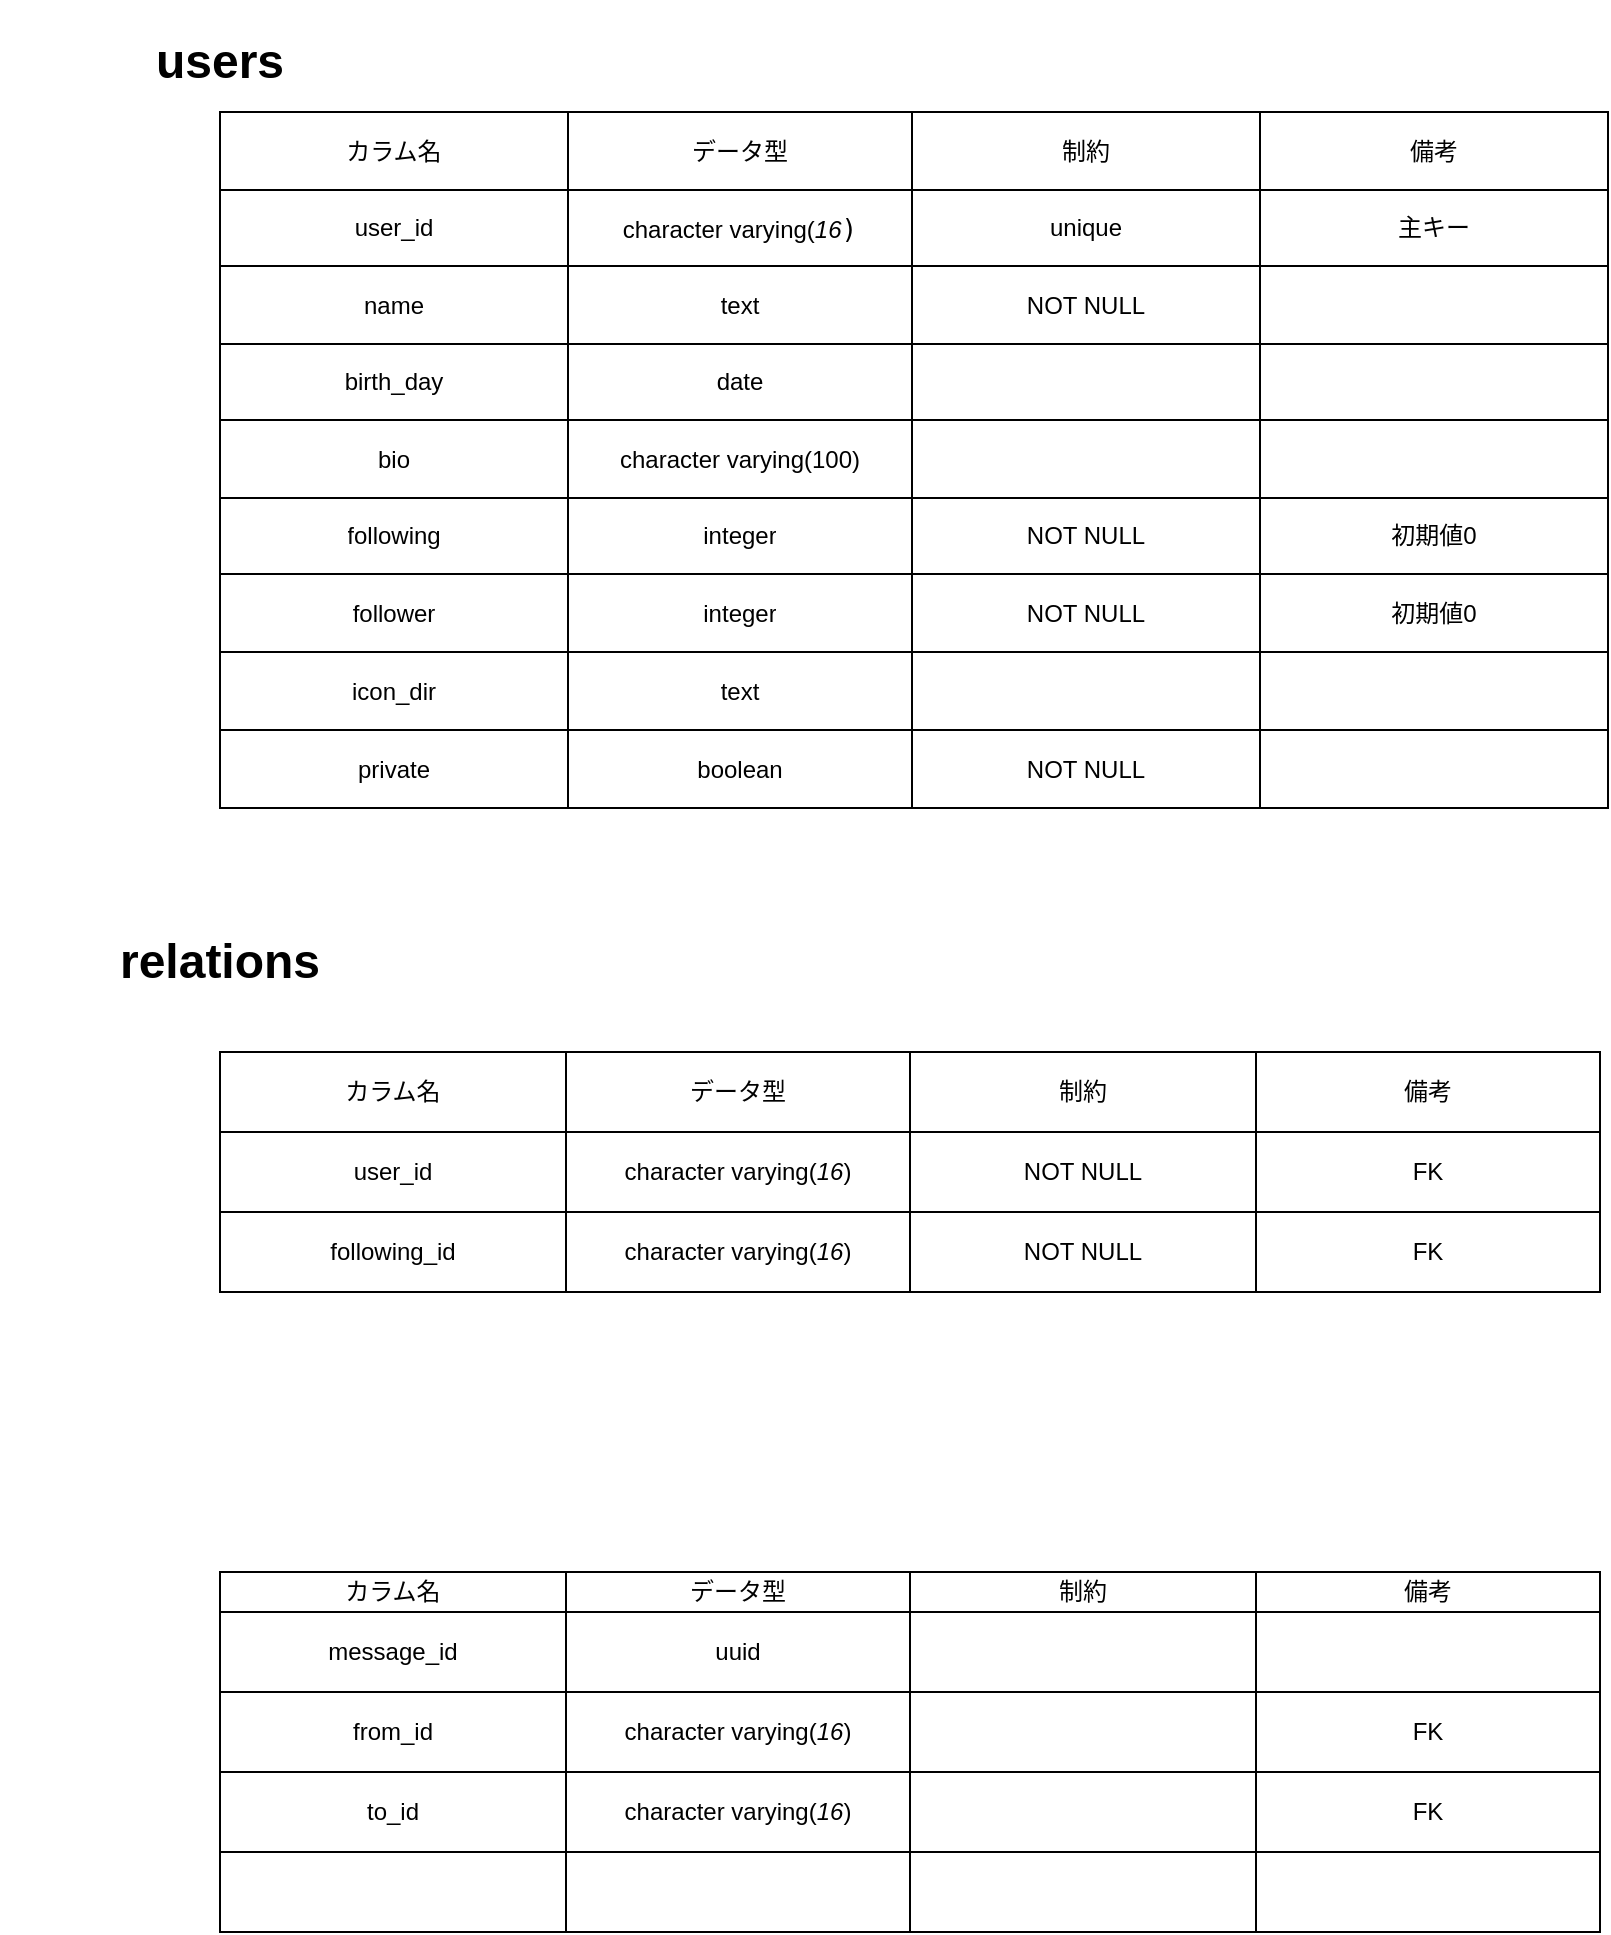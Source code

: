 <mxfile version="21.7.1" type="github">
  <diagram name="ページ1" id="1BAL0WbMvbXuZHFvlmKs">
    <mxGraphModel dx="1050" dy="630" grid="1" gridSize="10" guides="1" tooltips="1" connect="1" arrows="1" fold="1" page="1" pageScale="1" pageWidth="827" pageHeight="1169" math="0" shadow="0">
      <root>
        <mxCell id="0" />
        <mxCell id="1" parent="0" />
        <mxCell id="o97dp3zMtjGvJsGJU-nK-1" value="" style="shape=table;startSize=0;container=1;collapsible=0;childLayout=tableLayout;" vertex="1" parent="1">
          <mxGeometry x="160" y="190" width="694" height="348" as="geometry" />
        </mxCell>
        <mxCell id="o97dp3zMtjGvJsGJU-nK-2" value="" style="shape=tableRow;horizontal=0;startSize=0;swimlaneHead=0;swimlaneBody=0;strokeColor=inherit;top=0;left=0;bottom=0;right=0;collapsible=0;dropTarget=0;fillColor=none;points=[[0,0.5],[1,0.5]];portConstraint=eastwest;" vertex="1" parent="o97dp3zMtjGvJsGJU-nK-1">
          <mxGeometry width="694" height="39" as="geometry" />
        </mxCell>
        <mxCell id="o97dp3zMtjGvJsGJU-nK-3" value="カラム名" style="shape=partialRectangle;html=1;whiteSpace=wrap;connectable=0;strokeColor=inherit;overflow=hidden;fillColor=none;top=0;left=0;bottom=0;right=0;pointerEvents=1;" vertex="1" parent="o97dp3zMtjGvJsGJU-nK-2">
          <mxGeometry width="174" height="39" as="geometry">
            <mxRectangle width="174" height="39" as="alternateBounds" />
          </mxGeometry>
        </mxCell>
        <mxCell id="o97dp3zMtjGvJsGJU-nK-4" value="データ型" style="shape=partialRectangle;html=1;whiteSpace=wrap;connectable=0;strokeColor=inherit;overflow=hidden;fillColor=none;top=0;left=0;bottom=0;right=0;pointerEvents=1;" vertex="1" parent="o97dp3zMtjGvJsGJU-nK-2">
          <mxGeometry x="174" width="172" height="39" as="geometry">
            <mxRectangle width="172" height="39" as="alternateBounds" />
          </mxGeometry>
        </mxCell>
        <mxCell id="o97dp3zMtjGvJsGJU-nK-5" value="制約" style="shape=partialRectangle;html=1;whiteSpace=wrap;connectable=0;strokeColor=inherit;overflow=hidden;fillColor=none;top=0;left=0;bottom=0;right=0;pointerEvents=1;" vertex="1" parent="o97dp3zMtjGvJsGJU-nK-2">
          <mxGeometry x="346" width="174" height="39" as="geometry">
            <mxRectangle width="174" height="39" as="alternateBounds" />
          </mxGeometry>
        </mxCell>
        <mxCell id="o97dp3zMtjGvJsGJU-nK-31" value="備考" style="shape=partialRectangle;html=1;whiteSpace=wrap;connectable=0;strokeColor=inherit;overflow=hidden;fillColor=none;top=0;left=0;bottom=0;right=0;pointerEvents=1;" vertex="1" parent="o97dp3zMtjGvJsGJU-nK-2">
          <mxGeometry x="520" width="174" height="39" as="geometry">
            <mxRectangle width="174" height="39" as="alternateBounds" />
          </mxGeometry>
        </mxCell>
        <mxCell id="o97dp3zMtjGvJsGJU-nK-6" value="" style="shape=tableRow;horizontal=0;startSize=0;swimlaneHead=0;swimlaneBody=0;strokeColor=inherit;top=0;left=0;bottom=0;right=0;collapsible=0;dropTarget=0;fillColor=none;points=[[0,0.5],[1,0.5]];portConstraint=eastwest;" vertex="1" parent="o97dp3zMtjGvJsGJU-nK-1">
          <mxGeometry y="39" width="694" height="38" as="geometry" />
        </mxCell>
        <mxCell id="o97dp3zMtjGvJsGJU-nK-7" value="user_id" style="shape=partialRectangle;html=1;whiteSpace=wrap;connectable=0;strokeColor=inherit;overflow=hidden;fillColor=none;top=0;left=0;bottom=0;right=0;pointerEvents=1;" vertex="1" parent="o97dp3zMtjGvJsGJU-nK-6">
          <mxGeometry width="174" height="38" as="geometry">
            <mxRectangle width="174" height="38" as="alternateBounds" />
          </mxGeometry>
        </mxCell>
        <mxCell id="o97dp3zMtjGvJsGJU-nK-8" value="character varying(&lt;i&gt;16&lt;/i&gt;&lt;span style=&quot;font-family: monospace; font-size: medium; text-align: start; background-color: rgb(255, 255, 255);&quot;&gt;)&lt;/span&gt;" style="shape=partialRectangle;html=1;whiteSpace=wrap;connectable=0;strokeColor=inherit;overflow=hidden;fillColor=none;top=0;left=0;bottom=0;right=0;pointerEvents=1;" vertex="1" parent="o97dp3zMtjGvJsGJU-nK-6">
          <mxGeometry x="174" width="172" height="38" as="geometry">
            <mxRectangle width="172" height="38" as="alternateBounds" />
          </mxGeometry>
        </mxCell>
        <mxCell id="o97dp3zMtjGvJsGJU-nK-9" value="unique" style="shape=partialRectangle;html=1;whiteSpace=wrap;connectable=0;strokeColor=inherit;overflow=hidden;fillColor=none;top=0;left=0;bottom=0;right=0;pointerEvents=1;" vertex="1" parent="o97dp3zMtjGvJsGJU-nK-6">
          <mxGeometry x="346" width="174" height="38" as="geometry">
            <mxRectangle width="174" height="38" as="alternateBounds" />
          </mxGeometry>
        </mxCell>
        <mxCell id="o97dp3zMtjGvJsGJU-nK-32" value="主キー" style="shape=partialRectangle;html=1;whiteSpace=wrap;connectable=0;strokeColor=inherit;overflow=hidden;fillColor=none;top=0;left=0;bottom=0;right=0;pointerEvents=1;" vertex="1" parent="o97dp3zMtjGvJsGJU-nK-6">
          <mxGeometry x="520" width="174" height="38" as="geometry">
            <mxRectangle width="174" height="38" as="alternateBounds" />
          </mxGeometry>
        </mxCell>
        <mxCell id="o97dp3zMtjGvJsGJU-nK-10" value="" style="shape=tableRow;horizontal=0;startSize=0;swimlaneHead=0;swimlaneBody=0;strokeColor=inherit;top=0;left=0;bottom=0;right=0;collapsible=0;dropTarget=0;fillColor=none;points=[[0,0.5],[1,0.5]];portConstraint=eastwest;" vertex="1" parent="o97dp3zMtjGvJsGJU-nK-1">
          <mxGeometry y="77" width="694" height="39" as="geometry" />
        </mxCell>
        <mxCell id="o97dp3zMtjGvJsGJU-nK-11" value="name" style="shape=partialRectangle;html=1;whiteSpace=wrap;connectable=0;strokeColor=inherit;overflow=hidden;fillColor=none;top=0;left=0;bottom=0;right=0;pointerEvents=1;" vertex="1" parent="o97dp3zMtjGvJsGJU-nK-10">
          <mxGeometry width="174" height="39" as="geometry">
            <mxRectangle width="174" height="39" as="alternateBounds" />
          </mxGeometry>
        </mxCell>
        <mxCell id="o97dp3zMtjGvJsGJU-nK-12" value="text" style="shape=partialRectangle;html=1;whiteSpace=wrap;connectable=0;strokeColor=inherit;overflow=hidden;fillColor=none;top=0;left=0;bottom=0;right=0;pointerEvents=1;" vertex="1" parent="o97dp3zMtjGvJsGJU-nK-10">
          <mxGeometry x="174" width="172" height="39" as="geometry">
            <mxRectangle width="172" height="39" as="alternateBounds" />
          </mxGeometry>
        </mxCell>
        <mxCell id="o97dp3zMtjGvJsGJU-nK-13" value="NOT NULL" style="shape=partialRectangle;html=1;whiteSpace=wrap;connectable=0;strokeColor=inherit;overflow=hidden;fillColor=none;top=0;left=0;bottom=0;right=0;pointerEvents=1;" vertex="1" parent="o97dp3zMtjGvJsGJU-nK-10">
          <mxGeometry x="346" width="174" height="39" as="geometry">
            <mxRectangle width="174" height="39" as="alternateBounds" />
          </mxGeometry>
        </mxCell>
        <mxCell id="o97dp3zMtjGvJsGJU-nK-33" style="shape=partialRectangle;html=1;whiteSpace=wrap;connectable=0;strokeColor=inherit;overflow=hidden;fillColor=none;top=0;left=0;bottom=0;right=0;pointerEvents=1;" vertex="1" parent="o97dp3zMtjGvJsGJU-nK-10">
          <mxGeometry x="520" width="174" height="39" as="geometry">
            <mxRectangle width="174" height="39" as="alternateBounds" />
          </mxGeometry>
        </mxCell>
        <mxCell id="o97dp3zMtjGvJsGJU-nK-14" value="" style="shape=tableRow;horizontal=0;startSize=0;swimlaneHead=0;swimlaneBody=0;strokeColor=inherit;top=0;left=0;bottom=0;right=0;collapsible=0;dropTarget=0;fillColor=none;points=[[0,0.5],[1,0.5]];portConstraint=eastwest;" vertex="1" parent="o97dp3zMtjGvJsGJU-nK-1">
          <mxGeometry y="116" width="694" height="38" as="geometry" />
        </mxCell>
        <mxCell id="o97dp3zMtjGvJsGJU-nK-15" value="birth_day" style="shape=partialRectangle;html=1;whiteSpace=wrap;connectable=0;strokeColor=inherit;overflow=hidden;fillColor=none;top=0;left=0;bottom=0;right=0;pointerEvents=1;" vertex="1" parent="o97dp3zMtjGvJsGJU-nK-14">
          <mxGeometry width="174" height="38" as="geometry">
            <mxRectangle width="174" height="38" as="alternateBounds" />
          </mxGeometry>
        </mxCell>
        <mxCell id="o97dp3zMtjGvJsGJU-nK-16" value="date" style="shape=partialRectangle;html=1;whiteSpace=wrap;connectable=0;strokeColor=inherit;overflow=hidden;fillColor=none;top=0;left=0;bottom=0;right=0;pointerEvents=1;" vertex="1" parent="o97dp3zMtjGvJsGJU-nK-14">
          <mxGeometry x="174" width="172" height="38" as="geometry">
            <mxRectangle width="172" height="38" as="alternateBounds" />
          </mxGeometry>
        </mxCell>
        <mxCell id="o97dp3zMtjGvJsGJU-nK-17" value="" style="shape=partialRectangle;html=1;whiteSpace=wrap;connectable=0;strokeColor=inherit;overflow=hidden;fillColor=none;top=0;left=0;bottom=0;right=0;pointerEvents=1;" vertex="1" parent="o97dp3zMtjGvJsGJU-nK-14">
          <mxGeometry x="346" width="174" height="38" as="geometry">
            <mxRectangle width="174" height="38" as="alternateBounds" />
          </mxGeometry>
        </mxCell>
        <mxCell id="o97dp3zMtjGvJsGJU-nK-34" style="shape=partialRectangle;html=1;whiteSpace=wrap;connectable=0;strokeColor=inherit;overflow=hidden;fillColor=none;top=0;left=0;bottom=0;right=0;pointerEvents=1;" vertex="1" parent="o97dp3zMtjGvJsGJU-nK-14">
          <mxGeometry x="520" width="174" height="38" as="geometry">
            <mxRectangle width="174" height="38" as="alternateBounds" />
          </mxGeometry>
        </mxCell>
        <mxCell id="o97dp3zMtjGvJsGJU-nK-18" value="" style="shape=tableRow;horizontal=0;startSize=0;swimlaneHead=0;swimlaneBody=0;strokeColor=inherit;top=0;left=0;bottom=0;right=0;collapsible=0;dropTarget=0;fillColor=none;points=[[0,0.5],[1,0.5]];portConstraint=eastwest;" vertex="1" parent="o97dp3zMtjGvJsGJU-nK-1">
          <mxGeometry y="154" width="694" height="39" as="geometry" />
        </mxCell>
        <mxCell id="o97dp3zMtjGvJsGJU-nK-19" value="bio" style="shape=partialRectangle;html=1;whiteSpace=wrap;connectable=0;strokeColor=inherit;overflow=hidden;fillColor=none;top=0;left=0;bottom=0;right=0;pointerEvents=1;" vertex="1" parent="o97dp3zMtjGvJsGJU-nK-18">
          <mxGeometry width="174" height="39" as="geometry">
            <mxRectangle width="174" height="39" as="alternateBounds" />
          </mxGeometry>
        </mxCell>
        <mxCell id="o97dp3zMtjGvJsGJU-nK-20" value="character varying(100)" style="shape=partialRectangle;html=1;whiteSpace=wrap;connectable=0;strokeColor=inherit;overflow=hidden;fillColor=none;top=0;left=0;bottom=0;right=0;pointerEvents=1;" vertex="1" parent="o97dp3zMtjGvJsGJU-nK-18">
          <mxGeometry x="174" width="172" height="39" as="geometry">
            <mxRectangle width="172" height="39" as="alternateBounds" />
          </mxGeometry>
        </mxCell>
        <mxCell id="o97dp3zMtjGvJsGJU-nK-21" value="" style="shape=partialRectangle;html=1;whiteSpace=wrap;connectable=0;strokeColor=inherit;overflow=hidden;fillColor=none;top=0;left=0;bottom=0;right=0;pointerEvents=1;" vertex="1" parent="o97dp3zMtjGvJsGJU-nK-18">
          <mxGeometry x="346" width="174" height="39" as="geometry">
            <mxRectangle width="174" height="39" as="alternateBounds" />
          </mxGeometry>
        </mxCell>
        <mxCell id="o97dp3zMtjGvJsGJU-nK-35" style="shape=partialRectangle;html=1;whiteSpace=wrap;connectable=0;strokeColor=inherit;overflow=hidden;fillColor=none;top=0;left=0;bottom=0;right=0;pointerEvents=1;" vertex="1" parent="o97dp3zMtjGvJsGJU-nK-18">
          <mxGeometry x="520" width="174" height="39" as="geometry">
            <mxRectangle width="174" height="39" as="alternateBounds" />
          </mxGeometry>
        </mxCell>
        <mxCell id="o97dp3zMtjGvJsGJU-nK-22" value="" style="shape=tableRow;horizontal=0;startSize=0;swimlaneHead=0;swimlaneBody=0;strokeColor=inherit;top=0;left=0;bottom=0;right=0;collapsible=0;dropTarget=0;fillColor=none;points=[[0,0.5],[1,0.5]];portConstraint=eastwest;" vertex="1" parent="o97dp3zMtjGvJsGJU-nK-1">
          <mxGeometry y="193" width="694" height="38" as="geometry" />
        </mxCell>
        <mxCell id="o97dp3zMtjGvJsGJU-nK-23" value="following" style="shape=partialRectangle;html=1;whiteSpace=wrap;connectable=0;strokeColor=inherit;overflow=hidden;fillColor=none;top=0;left=0;bottom=0;right=0;pointerEvents=1;" vertex="1" parent="o97dp3zMtjGvJsGJU-nK-22">
          <mxGeometry width="174" height="38" as="geometry">
            <mxRectangle width="174" height="38" as="alternateBounds" />
          </mxGeometry>
        </mxCell>
        <mxCell id="o97dp3zMtjGvJsGJU-nK-24" value="integer" style="shape=partialRectangle;html=1;whiteSpace=wrap;connectable=0;strokeColor=inherit;overflow=hidden;fillColor=none;top=0;left=0;bottom=0;right=0;pointerEvents=1;" vertex="1" parent="o97dp3zMtjGvJsGJU-nK-22">
          <mxGeometry x="174" width="172" height="38" as="geometry">
            <mxRectangle width="172" height="38" as="alternateBounds" />
          </mxGeometry>
        </mxCell>
        <mxCell id="o97dp3zMtjGvJsGJU-nK-25" value="NOT NULL" style="shape=partialRectangle;html=1;whiteSpace=wrap;connectable=0;strokeColor=inherit;overflow=hidden;fillColor=none;top=0;left=0;bottom=0;right=0;pointerEvents=1;" vertex="1" parent="o97dp3zMtjGvJsGJU-nK-22">
          <mxGeometry x="346" width="174" height="38" as="geometry">
            <mxRectangle width="174" height="38" as="alternateBounds" />
          </mxGeometry>
        </mxCell>
        <mxCell id="o97dp3zMtjGvJsGJU-nK-36" value="初期値0" style="shape=partialRectangle;html=1;whiteSpace=wrap;connectable=0;strokeColor=inherit;overflow=hidden;fillColor=none;top=0;left=0;bottom=0;right=0;pointerEvents=1;" vertex="1" parent="o97dp3zMtjGvJsGJU-nK-22">
          <mxGeometry x="520" width="174" height="38" as="geometry">
            <mxRectangle width="174" height="38" as="alternateBounds" />
          </mxGeometry>
        </mxCell>
        <mxCell id="o97dp3zMtjGvJsGJU-nK-26" value="" style="shape=tableRow;horizontal=0;startSize=0;swimlaneHead=0;swimlaneBody=0;strokeColor=inherit;top=0;left=0;bottom=0;right=0;collapsible=0;dropTarget=0;fillColor=none;points=[[0,0.5],[1,0.5]];portConstraint=eastwest;" vertex="1" parent="o97dp3zMtjGvJsGJU-nK-1">
          <mxGeometry y="231" width="694" height="39" as="geometry" />
        </mxCell>
        <mxCell id="o97dp3zMtjGvJsGJU-nK-27" value="follower" style="shape=partialRectangle;html=1;whiteSpace=wrap;connectable=0;strokeColor=inherit;overflow=hidden;fillColor=none;top=0;left=0;bottom=0;right=0;pointerEvents=1;" vertex="1" parent="o97dp3zMtjGvJsGJU-nK-26">
          <mxGeometry width="174" height="39" as="geometry">
            <mxRectangle width="174" height="39" as="alternateBounds" />
          </mxGeometry>
        </mxCell>
        <mxCell id="o97dp3zMtjGvJsGJU-nK-28" value="integer" style="shape=partialRectangle;html=1;whiteSpace=wrap;connectable=0;strokeColor=inherit;overflow=hidden;fillColor=none;top=0;left=0;bottom=0;right=0;pointerEvents=1;" vertex="1" parent="o97dp3zMtjGvJsGJU-nK-26">
          <mxGeometry x="174" width="172" height="39" as="geometry">
            <mxRectangle width="172" height="39" as="alternateBounds" />
          </mxGeometry>
        </mxCell>
        <mxCell id="o97dp3zMtjGvJsGJU-nK-29" value="NOT NULL" style="shape=partialRectangle;html=1;whiteSpace=wrap;connectable=0;strokeColor=inherit;overflow=hidden;fillColor=none;top=0;left=0;bottom=0;right=0;pointerEvents=1;" vertex="1" parent="o97dp3zMtjGvJsGJU-nK-26">
          <mxGeometry x="346" width="174" height="39" as="geometry">
            <mxRectangle width="174" height="39" as="alternateBounds" />
          </mxGeometry>
        </mxCell>
        <mxCell id="o97dp3zMtjGvJsGJU-nK-37" value="初期値0" style="shape=partialRectangle;html=1;whiteSpace=wrap;connectable=0;strokeColor=inherit;overflow=hidden;fillColor=none;top=0;left=0;bottom=0;right=0;pointerEvents=1;" vertex="1" parent="o97dp3zMtjGvJsGJU-nK-26">
          <mxGeometry x="520" width="174" height="39" as="geometry">
            <mxRectangle width="174" height="39" as="alternateBounds" />
          </mxGeometry>
        </mxCell>
        <mxCell id="o97dp3zMtjGvJsGJU-nK-39" style="shape=tableRow;horizontal=0;startSize=0;swimlaneHead=0;swimlaneBody=0;strokeColor=inherit;top=0;left=0;bottom=0;right=0;collapsible=0;dropTarget=0;fillColor=none;points=[[0,0.5],[1,0.5]];portConstraint=eastwest;" vertex="1" parent="o97dp3zMtjGvJsGJU-nK-1">
          <mxGeometry y="270" width="694" height="39" as="geometry" />
        </mxCell>
        <mxCell id="o97dp3zMtjGvJsGJU-nK-40" value="icon_dir" style="shape=partialRectangle;html=1;whiteSpace=wrap;connectable=0;strokeColor=inherit;overflow=hidden;fillColor=none;top=0;left=0;bottom=0;right=0;pointerEvents=1;" vertex="1" parent="o97dp3zMtjGvJsGJU-nK-39">
          <mxGeometry width="174" height="39" as="geometry">
            <mxRectangle width="174" height="39" as="alternateBounds" />
          </mxGeometry>
        </mxCell>
        <mxCell id="o97dp3zMtjGvJsGJU-nK-41" value="text" style="shape=partialRectangle;html=1;whiteSpace=wrap;connectable=0;strokeColor=inherit;overflow=hidden;fillColor=none;top=0;left=0;bottom=0;right=0;pointerEvents=1;" vertex="1" parent="o97dp3zMtjGvJsGJU-nK-39">
          <mxGeometry x="174" width="172" height="39" as="geometry">
            <mxRectangle width="172" height="39" as="alternateBounds" />
          </mxGeometry>
        </mxCell>
        <mxCell id="o97dp3zMtjGvJsGJU-nK-42" style="shape=partialRectangle;html=1;whiteSpace=wrap;connectable=0;strokeColor=inherit;overflow=hidden;fillColor=none;top=0;left=0;bottom=0;right=0;pointerEvents=1;" vertex="1" parent="o97dp3zMtjGvJsGJU-nK-39">
          <mxGeometry x="346" width="174" height="39" as="geometry">
            <mxRectangle width="174" height="39" as="alternateBounds" />
          </mxGeometry>
        </mxCell>
        <mxCell id="o97dp3zMtjGvJsGJU-nK-43" style="shape=partialRectangle;html=1;whiteSpace=wrap;connectable=0;strokeColor=inherit;overflow=hidden;fillColor=none;top=0;left=0;bottom=0;right=0;pointerEvents=1;" vertex="1" parent="o97dp3zMtjGvJsGJU-nK-39">
          <mxGeometry x="520" width="174" height="39" as="geometry">
            <mxRectangle width="174" height="39" as="alternateBounds" />
          </mxGeometry>
        </mxCell>
        <mxCell id="o97dp3zMtjGvJsGJU-nK-44" style="shape=tableRow;horizontal=0;startSize=0;swimlaneHead=0;swimlaneBody=0;strokeColor=inherit;top=0;left=0;bottom=0;right=0;collapsible=0;dropTarget=0;fillColor=none;points=[[0,0.5],[1,0.5]];portConstraint=eastwest;" vertex="1" parent="o97dp3zMtjGvJsGJU-nK-1">
          <mxGeometry y="309" width="694" height="39" as="geometry" />
        </mxCell>
        <mxCell id="o97dp3zMtjGvJsGJU-nK-45" value="private" style="shape=partialRectangle;html=1;whiteSpace=wrap;connectable=0;strokeColor=inherit;overflow=hidden;fillColor=none;top=0;left=0;bottom=0;right=0;pointerEvents=1;" vertex="1" parent="o97dp3zMtjGvJsGJU-nK-44">
          <mxGeometry width="174" height="39" as="geometry">
            <mxRectangle width="174" height="39" as="alternateBounds" />
          </mxGeometry>
        </mxCell>
        <mxCell id="o97dp3zMtjGvJsGJU-nK-46" value="boolean" style="shape=partialRectangle;html=1;whiteSpace=wrap;connectable=0;strokeColor=inherit;overflow=hidden;fillColor=none;top=0;left=0;bottom=0;right=0;pointerEvents=1;" vertex="1" parent="o97dp3zMtjGvJsGJU-nK-44">
          <mxGeometry x="174" width="172" height="39" as="geometry">
            <mxRectangle width="172" height="39" as="alternateBounds" />
          </mxGeometry>
        </mxCell>
        <mxCell id="o97dp3zMtjGvJsGJU-nK-47" value="NOT NULL" style="shape=partialRectangle;html=1;whiteSpace=wrap;connectable=0;strokeColor=inherit;overflow=hidden;fillColor=none;top=0;left=0;bottom=0;right=0;pointerEvents=1;" vertex="1" parent="o97dp3zMtjGvJsGJU-nK-44">
          <mxGeometry x="346" width="174" height="39" as="geometry">
            <mxRectangle width="174" height="39" as="alternateBounds" />
          </mxGeometry>
        </mxCell>
        <mxCell id="o97dp3zMtjGvJsGJU-nK-48" style="shape=partialRectangle;html=1;whiteSpace=wrap;connectable=0;strokeColor=inherit;overflow=hidden;fillColor=none;top=0;left=0;bottom=0;right=0;pointerEvents=1;" vertex="1" parent="o97dp3zMtjGvJsGJU-nK-44">
          <mxGeometry x="520" width="174" height="39" as="geometry">
            <mxRectangle width="174" height="39" as="alternateBounds" />
          </mxGeometry>
        </mxCell>
        <mxCell id="o97dp3zMtjGvJsGJU-nK-30" value="&lt;h1&gt;users&lt;/h1&gt;" style="text;strokeColor=none;align=center;fillColor=none;html=1;verticalAlign=middle;whiteSpace=wrap;rounded=0;" vertex="1" parent="1">
          <mxGeometry x="50" y="150" width="220" height="30" as="geometry" />
        </mxCell>
        <mxCell id="o97dp3zMtjGvJsGJU-nK-49" value="" style="shape=table;startSize=0;container=1;collapsible=0;childLayout=tableLayout;" vertex="1" parent="1">
          <mxGeometry x="160" y="660" width="690" height="120" as="geometry" />
        </mxCell>
        <mxCell id="o97dp3zMtjGvJsGJU-nK-50" value="" style="shape=tableRow;horizontal=0;startSize=0;swimlaneHead=0;swimlaneBody=0;strokeColor=inherit;top=0;left=0;bottom=0;right=0;collapsible=0;dropTarget=0;fillColor=none;points=[[0,0.5],[1,0.5]];portConstraint=eastwest;" vertex="1" parent="o97dp3zMtjGvJsGJU-nK-49">
          <mxGeometry width="690" height="40" as="geometry" />
        </mxCell>
        <mxCell id="o97dp3zMtjGvJsGJU-nK-51" value="カラム名" style="shape=partialRectangle;html=1;whiteSpace=wrap;connectable=0;strokeColor=inherit;overflow=hidden;fillColor=none;top=0;left=0;bottom=0;right=0;pointerEvents=1;" vertex="1" parent="o97dp3zMtjGvJsGJU-nK-50">
          <mxGeometry width="173" height="40" as="geometry">
            <mxRectangle width="173" height="40" as="alternateBounds" />
          </mxGeometry>
        </mxCell>
        <mxCell id="o97dp3zMtjGvJsGJU-nK-52" value="データ型" style="shape=partialRectangle;html=1;whiteSpace=wrap;connectable=0;strokeColor=inherit;overflow=hidden;fillColor=none;top=0;left=0;bottom=0;right=0;pointerEvents=1;" vertex="1" parent="o97dp3zMtjGvJsGJU-nK-50">
          <mxGeometry x="173" width="172" height="40" as="geometry">
            <mxRectangle width="172" height="40" as="alternateBounds" />
          </mxGeometry>
        </mxCell>
        <mxCell id="o97dp3zMtjGvJsGJU-nK-53" value="制約" style="shape=partialRectangle;html=1;whiteSpace=wrap;connectable=0;strokeColor=inherit;overflow=hidden;fillColor=none;top=0;left=0;bottom=0;right=0;pointerEvents=1;" vertex="1" parent="o97dp3zMtjGvJsGJU-nK-50">
          <mxGeometry x="345" width="173" height="40" as="geometry">
            <mxRectangle width="173" height="40" as="alternateBounds" />
          </mxGeometry>
        </mxCell>
        <mxCell id="o97dp3zMtjGvJsGJU-nK-54" value="備考" style="shape=partialRectangle;html=1;whiteSpace=wrap;connectable=0;strokeColor=inherit;overflow=hidden;fillColor=none;top=0;left=0;bottom=0;right=0;pointerEvents=1;" vertex="1" parent="o97dp3zMtjGvJsGJU-nK-50">
          <mxGeometry x="518" width="172" height="40" as="geometry">
            <mxRectangle width="172" height="40" as="alternateBounds" />
          </mxGeometry>
        </mxCell>
        <mxCell id="o97dp3zMtjGvJsGJU-nK-55" value="" style="shape=tableRow;horizontal=0;startSize=0;swimlaneHead=0;swimlaneBody=0;strokeColor=inherit;top=0;left=0;bottom=0;right=0;collapsible=0;dropTarget=0;fillColor=none;points=[[0,0.5],[1,0.5]];portConstraint=eastwest;" vertex="1" parent="o97dp3zMtjGvJsGJU-nK-49">
          <mxGeometry y="40" width="690" height="40" as="geometry" />
        </mxCell>
        <mxCell id="o97dp3zMtjGvJsGJU-nK-56" value="user_id" style="shape=partialRectangle;html=1;whiteSpace=wrap;connectable=0;strokeColor=inherit;overflow=hidden;fillColor=none;top=0;left=0;bottom=0;right=0;pointerEvents=1;" vertex="1" parent="o97dp3zMtjGvJsGJU-nK-55">
          <mxGeometry width="173" height="40" as="geometry">
            <mxRectangle width="173" height="40" as="alternateBounds" />
          </mxGeometry>
        </mxCell>
        <mxCell id="o97dp3zMtjGvJsGJU-nK-57" value="character varying(&lt;i style=&quot;border-color: var(--border-color);&quot;&gt;16&lt;/i&gt;)" style="shape=partialRectangle;html=1;whiteSpace=wrap;connectable=0;strokeColor=inherit;overflow=hidden;fillColor=none;top=0;left=0;bottom=0;right=0;pointerEvents=1;" vertex="1" parent="o97dp3zMtjGvJsGJU-nK-55">
          <mxGeometry x="173" width="172" height="40" as="geometry">
            <mxRectangle width="172" height="40" as="alternateBounds" />
          </mxGeometry>
        </mxCell>
        <mxCell id="o97dp3zMtjGvJsGJU-nK-58" value="NOT NULL" style="shape=partialRectangle;html=1;whiteSpace=wrap;connectable=0;strokeColor=inherit;overflow=hidden;fillColor=none;top=0;left=0;bottom=0;right=0;pointerEvents=1;" vertex="1" parent="o97dp3zMtjGvJsGJU-nK-55">
          <mxGeometry x="345" width="173" height="40" as="geometry">
            <mxRectangle width="173" height="40" as="alternateBounds" />
          </mxGeometry>
        </mxCell>
        <mxCell id="o97dp3zMtjGvJsGJU-nK-59" value="FK" style="shape=partialRectangle;html=1;whiteSpace=wrap;connectable=0;strokeColor=inherit;overflow=hidden;fillColor=none;top=0;left=0;bottom=0;right=0;pointerEvents=1;" vertex="1" parent="o97dp3zMtjGvJsGJU-nK-55">
          <mxGeometry x="518" width="172" height="40" as="geometry">
            <mxRectangle width="172" height="40" as="alternateBounds" />
          </mxGeometry>
        </mxCell>
        <mxCell id="o97dp3zMtjGvJsGJU-nK-60" value="" style="shape=tableRow;horizontal=0;startSize=0;swimlaneHead=0;swimlaneBody=0;strokeColor=inherit;top=0;left=0;bottom=0;right=0;collapsible=0;dropTarget=0;fillColor=none;points=[[0,0.5],[1,0.5]];portConstraint=eastwest;" vertex="1" parent="o97dp3zMtjGvJsGJU-nK-49">
          <mxGeometry y="80" width="690" height="40" as="geometry" />
        </mxCell>
        <mxCell id="o97dp3zMtjGvJsGJU-nK-61" value="following_id" style="shape=partialRectangle;html=1;whiteSpace=wrap;connectable=0;strokeColor=inherit;overflow=hidden;fillColor=none;top=0;left=0;bottom=0;right=0;pointerEvents=1;" vertex="1" parent="o97dp3zMtjGvJsGJU-nK-60">
          <mxGeometry width="173" height="40" as="geometry">
            <mxRectangle width="173" height="40" as="alternateBounds" />
          </mxGeometry>
        </mxCell>
        <mxCell id="o97dp3zMtjGvJsGJU-nK-62" value="character varying(&lt;i style=&quot;border-color: var(--border-color);&quot;&gt;16&lt;/i&gt;)" style="shape=partialRectangle;html=1;whiteSpace=wrap;connectable=0;strokeColor=inherit;overflow=hidden;fillColor=none;top=0;left=0;bottom=0;right=0;pointerEvents=1;" vertex="1" parent="o97dp3zMtjGvJsGJU-nK-60">
          <mxGeometry x="173" width="172" height="40" as="geometry">
            <mxRectangle width="172" height="40" as="alternateBounds" />
          </mxGeometry>
        </mxCell>
        <mxCell id="o97dp3zMtjGvJsGJU-nK-63" value="NOT NULL" style="shape=partialRectangle;html=1;whiteSpace=wrap;connectable=0;strokeColor=inherit;overflow=hidden;fillColor=none;top=0;left=0;bottom=0;right=0;pointerEvents=1;" vertex="1" parent="o97dp3zMtjGvJsGJU-nK-60">
          <mxGeometry x="345" width="173" height="40" as="geometry">
            <mxRectangle width="173" height="40" as="alternateBounds" />
          </mxGeometry>
        </mxCell>
        <mxCell id="o97dp3zMtjGvJsGJU-nK-64" value="FK" style="shape=partialRectangle;html=1;whiteSpace=wrap;connectable=0;strokeColor=inherit;overflow=hidden;fillColor=none;top=0;left=0;bottom=0;right=0;pointerEvents=1;" vertex="1" parent="o97dp3zMtjGvJsGJU-nK-60">
          <mxGeometry x="518" width="172" height="40" as="geometry">
            <mxRectangle width="172" height="40" as="alternateBounds" />
          </mxGeometry>
        </mxCell>
        <mxCell id="o97dp3zMtjGvJsGJU-nK-65" value="&lt;h1&gt;relations&lt;/h1&gt;" style="text;strokeColor=none;align=center;fillColor=none;html=1;verticalAlign=middle;whiteSpace=wrap;rounded=0;" vertex="1" parent="1">
          <mxGeometry x="110" y="600" width="100" height="30" as="geometry" />
        </mxCell>
        <mxCell id="o97dp3zMtjGvJsGJU-nK-93" value="" style="shape=table;startSize=0;container=1;collapsible=0;childLayout=tableLayout;" vertex="1" parent="1">
          <mxGeometry x="160" y="920" width="690" height="180" as="geometry" />
        </mxCell>
        <mxCell id="o97dp3zMtjGvJsGJU-nK-94" value="" style="shape=tableRow;horizontal=0;startSize=0;swimlaneHead=0;swimlaneBody=0;strokeColor=inherit;top=0;left=0;bottom=0;right=0;collapsible=0;dropTarget=0;fillColor=none;points=[[0,0.5],[1,0.5]];portConstraint=eastwest;" vertex="1" parent="o97dp3zMtjGvJsGJU-nK-93">
          <mxGeometry width="690" height="20" as="geometry" />
        </mxCell>
        <mxCell id="o97dp3zMtjGvJsGJU-nK-95" value="カラム名" style="shape=partialRectangle;html=1;whiteSpace=wrap;connectable=0;strokeColor=inherit;overflow=hidden;fillColor=none;top=0;left=0;bottom=0;right=0;pointerEvents=1;" vertex="1" parent="o97dp3zMtjGvJsGJU-nK-94">
          <mxGeometry width="173" height="20" as="geometry">
            <mxRectangle width="173" height="20" as="alternateBounds" />
          </mxGeometry>
        </mxCell>
        <mxCell id="o97dp3zMtjGvJsGJU-nK-96" value="データ型" style="shape=partialRectangle;html=1;whiteSpace=wrap;connectable=0;strokeColor=inherit;overflow=hidden;fillColor=none;top=0;left=0;bottom=0;right=0;pointerEvents=1;" vertex="1" parent="o97dp3zMtjGvJsGJU-nK-94">
          <mxGeometry x="173" width="172" height="20" as="geometry">
            <mxRectangle width="172" height="20" as="alternateBounds" />
          </mxGeometry>
        </mxCell>
        <mxCell id="o97dp3zMtjGvJsGJU-nK-97" value="制約" style="shape=partialRectangle;html=1;whiteSpace=wrap;connectable=0;strokeColor=inherit;overflow=hidden;fillColor=none;top=0;left=0;bottom=0;right=0;pointerEvents=1;" vertex="1" parent="o97dp3zMtjGvJsGJU-nK-94">
          <mxGeometry x="345" width="173" height="20" as="geometry">
            <mxRectangle width="173" height="20" as="alternateBounds" />
          </mxGeometry>
        </mxCell>
        <mxCell id="o97dp3zMtjGvJsGJU-nK-98" value="備考" style="shape=partialRectangle;html=1;whiteSpace=wrap;connectable=0;strokeColor=inherit;overflow=hidden;fillColor=none;top=0;left=0;bottom=0;right=0;pointerEvents=1;" vertex="1" parent="o97dp3zMtjGvJsGJU-nK-94">
          <mxGeometry x="518" width="172" height="20" as="geometry">
            <mxRectangle width="172" height="20" as="alternateBounds" />
          </mxGeometry>
        </mxCell>
        <mxCell id="o97dp3zMtjGvJsGJU-nK-109" style="shape=tableRow;horizontal=0;startSize=0;swimlaneHead=0;swimlaneBody=0;strokeColor=inherit;top=0;left=0;bottom=0;right=0;collapsible=0;dropTarget=0;fillColor=none;points=[[0,0.5],[1,0.5]];portConstraint=eastwest;" vertex="1" parent="o97dp3zMtjGvJsGJU-nK-93">
          <mxGeometry y="20" width="690" height="40" as="geometry" />
        </mxCell>
        <mxCell id="o97dp3zMtjGvJsGJU-nK-110" value="message_id" style="shape=partialRectangle;html=1;whiteSpace=wrap;connectable=0;strokeColor=inherit;overflow=hidden;fillColor=none;top=0;left=0;bottom=0;right=0;pointerEvents=1;" vertex="1" parent="o97dp3zMtjGvJsGJU-nK-109">
          <mxGeometry width="173" height="40" as="geometry">
            <mxRectangle width="173" height="40" as="alternateBounds" />
          </mxGeometry>
        </mxCell>
        <mxCell id="o97dp3zMtjGvJsGJU-nK-111" value="uuid" style="shape=partialRectangle;html=1;whiteSpace=wrap;connectable=0;strokeColor=inherit;overflow=hidden;fillColor=none;top=0;left=0;bottom=0;right=0;pointerEvents=1;" vertex="1" parent="o97dp3zMtjGvJsGJU-nK-109">
          <mxGeometry x="173" width="172" height="40" as="geometry">
            <mxRectangle width="172" height="40" as="alternateBounds" />
          </mxGeometry>
        </mxCell>
        <mxCell id="o97dp3zMtjGvJsGJU-nK-112" style="shape=partialRectangle;html=1;whiteSpace=wrap;connectable=0;strokeColor=inherit;overflow=hidden;fillColor=none;top=0;left=0;bottom=0;right=0;pointerEvents=1;" vertex="1" parent="o97dp3zMtjGvJsGJU-nK-109">
          <mxGeometry x="345" width="173" height="40" as="geometry">
            <mxRectangle width="173" height="40" as="alternateBounds" />
          </mxGeometry>
        </mxCell>
        <mxCell id="o97dp3zMtjGvJsGJU-nK-113" style="shape=partialRectangle;html=1;whiteSpace=wrap;connectable=0;strokeColor=inherit;overflow=hidden;fillColor=none;top=0;left=0;bottom=0;right=0;pointerEvents=1;" vertex="1" parent="o97dp3zMtjGvJsGJU-nK-109">
          <mxGeometry x="518" width="172" height="40" as="geometry">
            <mxRectangle width="172" height="40" as="alternateBounds" />
          </mxGeometry>
        </mxCell>
        <mxCell id="o97dp3zMtjGvJsGJU-nK-99" value="" style="shape=tableRow;horizontal=0;startSize=0;swimlaneHead=0;swimlaneBody=0;strokeColor=inherit;top=0;left=0;bottom=0;right=0;collapsible=0;dropTarget=0;fillColor=none;points=[[0,0.5],[1,0.5]];portConstraint=eastwest;" vertex="1" parent="o97dp3zMtjGvJsGJU-nK-93">
          <mxGeometry y="60" width="690" height="40" as="geometry" />
        </mxCell>
        <mxCell id="o97dp3zMtjGvJsGJU-nK-100" value="from_id" style="shape=partialRectangle;html=1;whiteSpace=wrap;connectable=0;strokeColor=inherit;overflow=hidden;fillColor=none;top=0;left=0;bottom=0;right=0;pointerEvents=1;" vertex="1" parent="o97dp3zMtjGvJsGJU-nK-99">
          <mxGeometry width="173" height="40" as="geometry">
            <mxRectangle width="173" height="40" as="alternateBounds" />
          </mxGeometry>
        </mxCell>
        <mxCell id="o97dp3zMtjGvJsGJU-nK-101" value="character varying(&lt;i style=&quot;border-color: var(--border-color);&quot;&gt;16&lt;/i&gt;)" style="shape=partialRectangle;html=1;whiteSpace=wrap;connectable=0;strokeColor=inherit;overflow=hidden;fillColor=none;top=0;left=0;bottom=0;right=0;pointerEvents=1;" vertex="1" parent="o97dp3zMtjGvJsGJU-nK-99">
          <mxGeometry x="173" width="172" height="40" as="geometry">
            <mxRectangle width="172" height="40" as="alternateBounds" />
          </mxGeometry>
        </mxCell>
        <mxCell id="o97dp3zMtjGvJsGJU-nK-102" value="" style="shape=partialRectangle;html=1;whiteSpace=wrap;connectable=0;strokeColor=inherit;overflow=hidden;fillColor=none;top=0;left=0;bottom=0;right=0;pointerEvents=1;" vertex="1" parent="o97dp3zMtjGvJsGJU-nK-99">
          <mxGeometry x="345" width="173" height="40" as="geometry">
            <mxRectangle width="173" height="40" as="alternateBounds" />
          </mxGeometry>
        </mxCell>
        <mxCell id="o97dp3zMtjGvJsGJU-nK-103" value="FK" style="shape=partialRectangle;html=1;whiteSpace=wrap;connectable=0;strokeColor=inherit;overflow=hidden;fillColor=none;top=0;left=0;bottom=0;right=0;pointerEvents=1;" vertex="1" parent="o97dp3zMtjGvJsGJU-nK-99">
          <mxGeometry x="518" width="172" height="40" as="geometry">
            <mxRectangle width="172" height="40" as="alternateBounds" />
          </mxGeometry>
        </mxCell>
        <mxCell id="o97dp3zMtjGvJsGJU-nK-104" value="" style="shape=tableRow;horizontal=0;startSize=0;swimlaneHead=0;swimlaneBody=0;strokeColor=inherit;top=0;left=0;bottom=0;right=0;collapsible=0;dropTarget=0;fillColor=none;points=[[0,0.5],[1,0.5]];portConstraint=eastwest;" vertex="1" parent="o97dp3zMtjGvJsGJU-nK-93">
          <mxGeometry y="100" width="690" height="40" as="geometry" />
        </mxCell>
        <mxCell id="o97dp3zMtjGvJsGJU-nK-105" value="to_id" style="shape=partialRectangle;html=1;whiteSpace=wrap;connectable=0;strokeColor=inherit;overflow=hidden;fillColor=none;top=0;left=0;bottom=0;right=0;pointerEvents=1;" vertex="1" parent="o97dp3zMtjGvJsGJU-nK-104">
          <mxGeometry width="173" height="40" as="geometry">
            <mxRectangle width="173" height="40" as="alternateBounds" />
          </mxGeometry>
        </mxCell>
        <mxCell id="o97dp3zMtjGvJsGJU-nK-106" value="character varying(&lt;i style=&quot;border-color: var(--border-color);&quot;&gt;16&lt;/i&gt;)" style="shape=partialRectangle;html=1;whiteSpace=wrap;connectable=0;strokeColor=inherit;overflow=hidden;fillColor=none;top=0;left=0;bottom=0;right=0;pointerEvents=1;" vertex="1" parent="o97dp3zMtjGvJsGJU-nK-104">
          <mxGeometry x="173" width="172" height="40" as="geometry">
            <mxRectangle width="172" height="40" as="alternateBounds" />
          </mxGeometry>
        </mxCell>
        <mxCell id="o97dp3zMtjGvJsGJU-nK-107" value="" style="shape=partialRectangle;html=1;whiteSpace=wrap;connectable=0;strokeColor=inherit;overflow=hidden;fillColor=none;top=0;left=0;bottom=0;right=0;pointerEvents=1;" vertex="1" parent="o97dp3zMtjGvJsGJU-nK-104">
          <mxGeometry x="345" width="173" height="40" as="geometry">
            <mxRectangle width="173" height="40" as="alternateBounds" />
          </mxGeometry>
        </mxCell>
        <mxCell id="o97dp3zMtjGvJsGJU-nK-108" value="FK" style="shape=partialRectangle;html=1;whiteSpace=wrap;connectable=0;strokeColor=inherit;overflow=hidden;fillColor=none;top=0;left=0;bottom=0;right=0;pointerEvents=1;" vertex="1" parent="o97dp3zMtjGvJsGJU-nK-104">
          <mxGeometry x="518" width="172" height="40" as="geometry">
            <mxRectangle width="172" height="40" as="alternateBounds" />
          </mxGeometry>
        </mxCell>
        <mxCell id="o97dp3zMtjGvJsGJU-nK-114" style="shape=tableRow;horizontal=0;startSize=0;swimlaneHead=0;swimlaneBody=0;strokeColor=inherit;top=0;left=0;bottom=0;right=0;collapsible=0;dropTarget=0;fillColor=none;points=[[0,0.5],[1,0.5]];portConstraint=eastwest;" vertex="1" parent="o97dp3zMtjGvJsGJU-nK-93">
          <mxGeometry y="140" width="690" height="40" as="geometry" />
        </mxCell>
        <mxCell id="o97dp3zMtjGvJsGJU-nK-115" style="shape=partialRectangle;html=1;whiteSpace=wrap;connectable=0;strokeColor=inherit;overflow=hidden;fillColor=none;top=0;left=0;bottom=0;right=0;pointerEvents=1;" vertex="1" parent="o97dp3zMtjGvJsGJU-nK-114">
          <mxGeometry width="173" height="40" as="geometry">
            <mxRectangle width="173" height="40" as="alternateBounds" />
          </mxGeometry>
        </mxCell>
        <mxCell id="o97dp3zMtjGvJsGJU-nK-116" style="shape=partialRectangle;html=1;whiteSpace=wrap;connectable=0;strokeColor=inherit;overflow=hidden;fillColor=none;top=0;left=0;bottom=0;right=0;pointerEvents=1;" vertex="1" parent="o97dp3zMtjGvJsGJU-nK-114">
          <mxGeometry x="173" width="172" height="40" as="geometry">
            <mxRectangle width="172" height="40" as="alternateBounds" />
          </mxGeometry>
        </mxCell>
        <mxCell id="o97dp3zMtjGvJsGJU-nK-117" style="shape=partialRectangle;html=1;whiteSpace=wrap;connectable=0;strokeColor=inherit;overflow=hidden;fillColor=none;top=0;left=0;bottom=0;right=0;pointerEvents=1;" vertex="1" parent="o97dp3zMtjGvJsGJU-nK-114">
          <mxGeometry x="345" width="173" height="40" as="geometry">
            <mxRectangle width="173" height="40" as="alternateBounds" />
          </mxGeometry>
        </mxCell>
        <mxCell id="o97dp3zMtjGvJsGJU-nK-118" style="shape=partialRectangle;html=1;whiteSpace=wrap;connectable=0;strokeColor=inherit;overflow=hidden;fillColor=none;top=0;left=0;bottom=0;right=0;pointerEvents=1;" vertex="1" parent="o97dp3zMtjGvJsGJU-nK-114">
          <mxGeometry x="518" width="172" height="40" as="geometry">
            <mxRectangle width="172" height="40" as="alternateBounds" />
          </mxGeometry>
        </mxCell>
      </root>
    </mxGraphModel>
  </diagram>
</mxfile>
